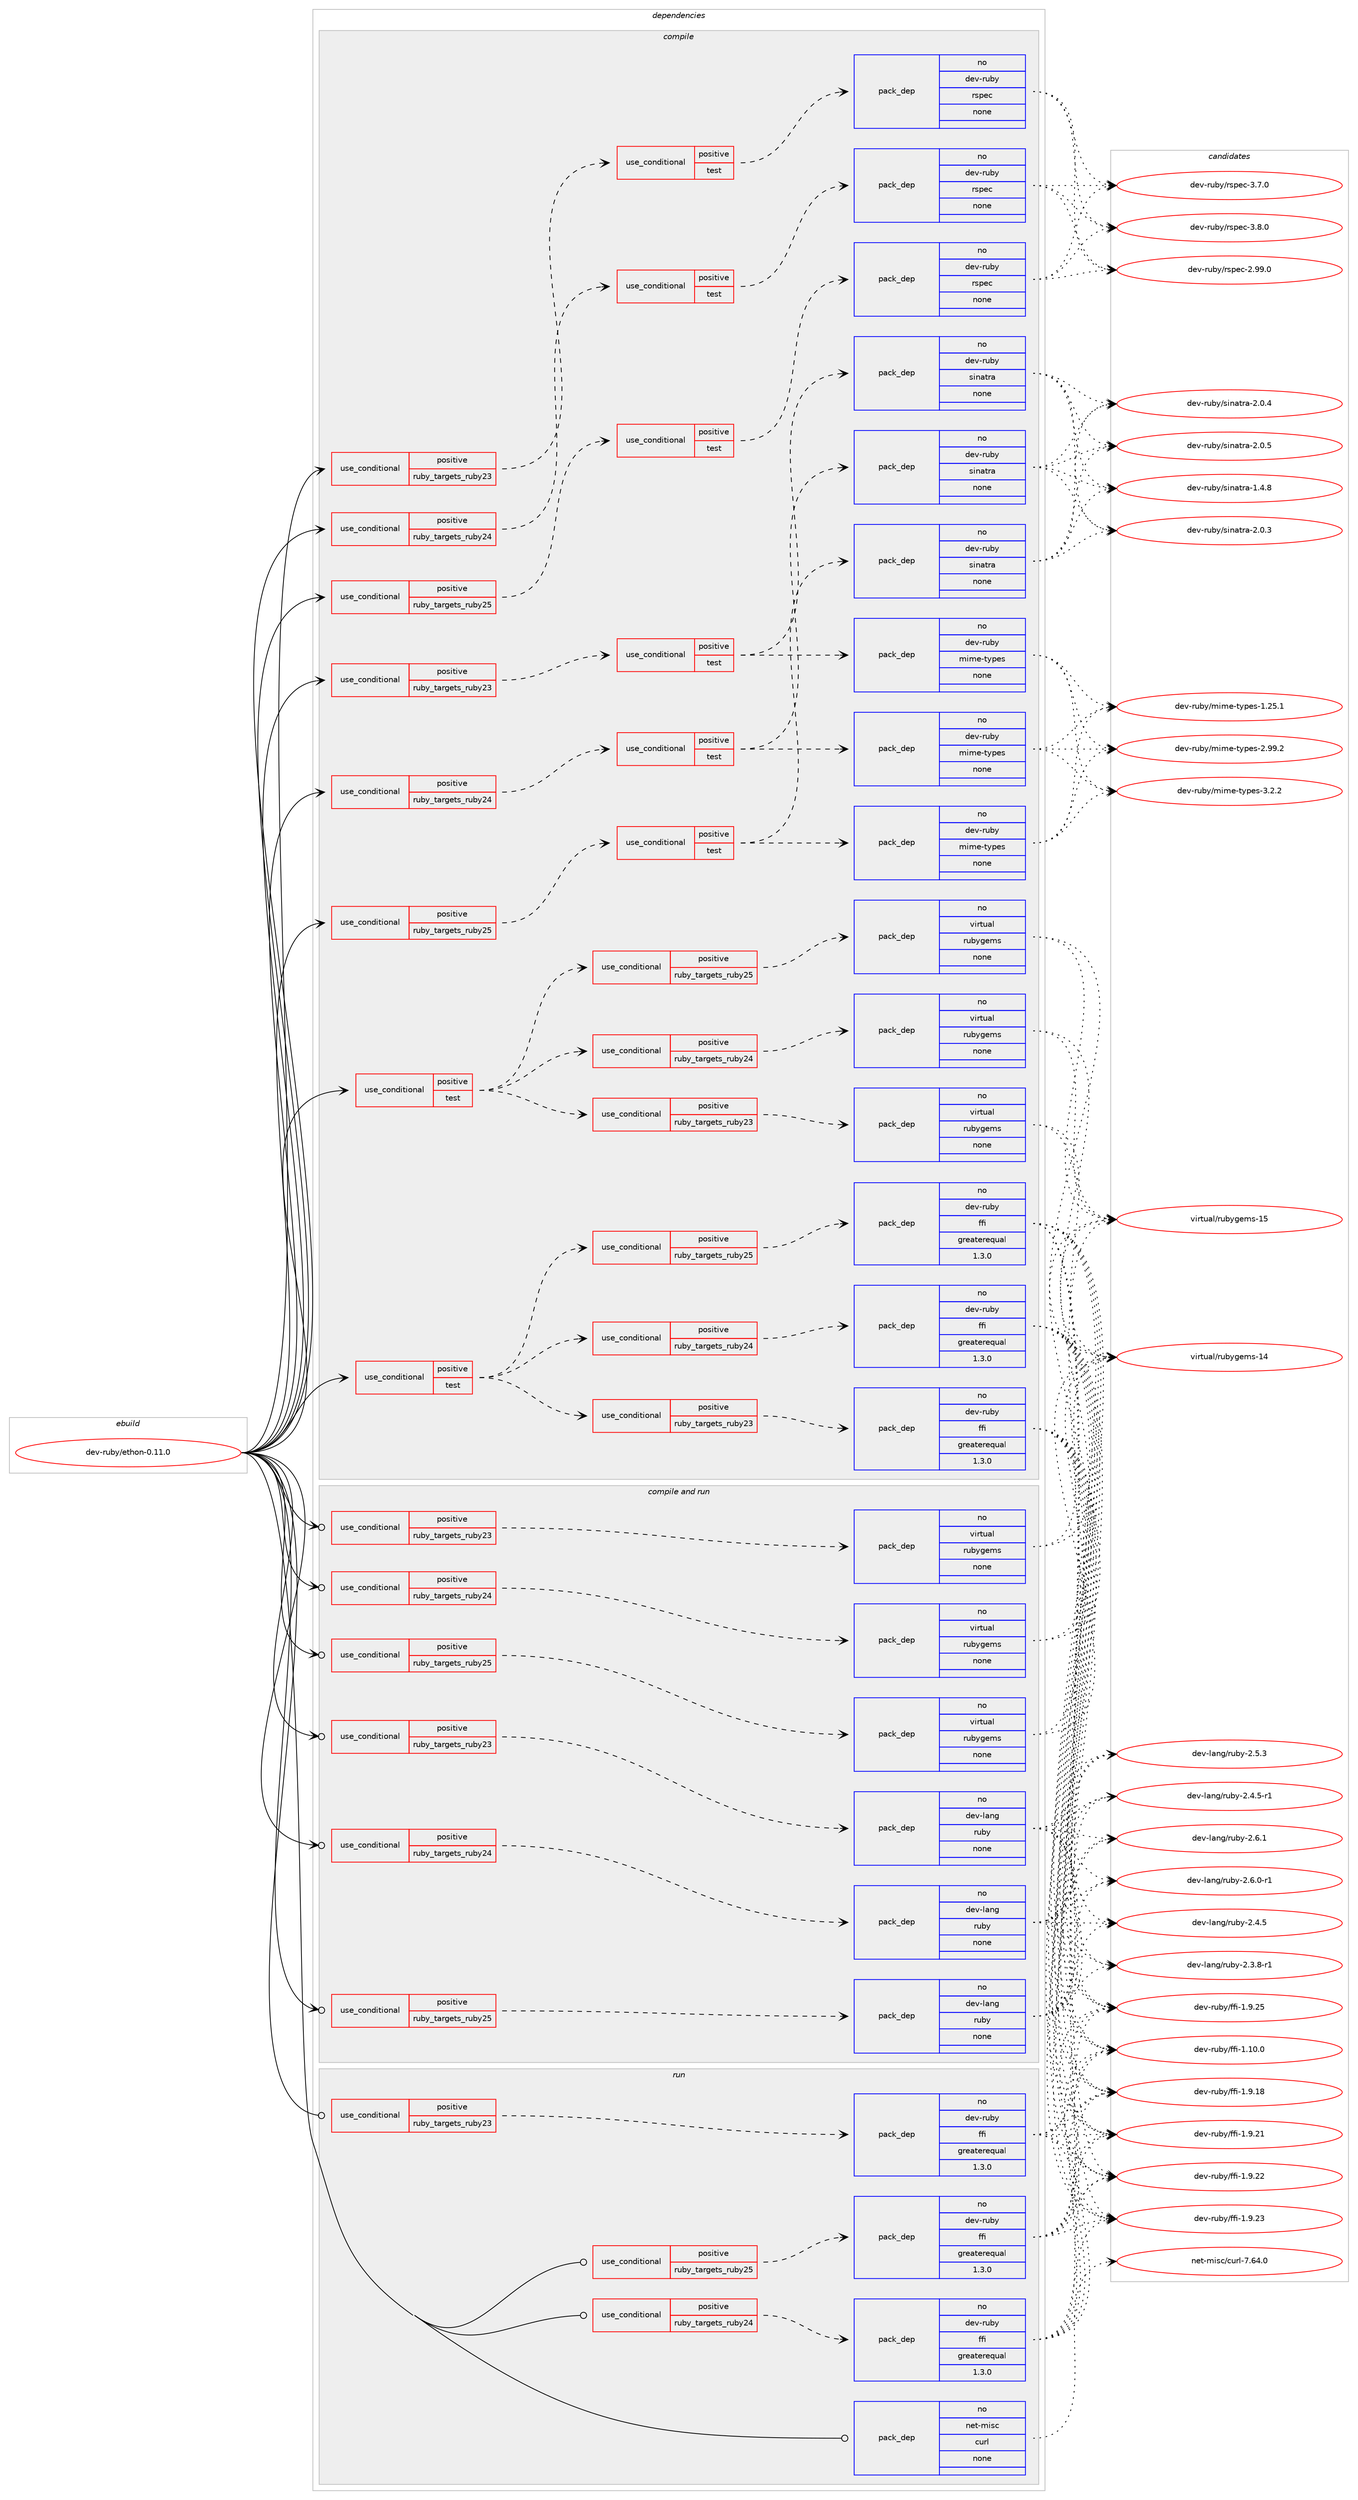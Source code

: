 digraph prolog {

# *************
# Graph options
# *************

newrank=true;
concentrate=true;
compound=true;
graph [rankdir=LR,fontname=Helvetica,fontsize=10,ranksep=1.5];#, ranksep=2.5, nodesep=0.2];
edge  [arrowhead=vee];
node  [fontname=Helvetica,fontsize=10];

# **********
# The ebuild
# **********

subgraph cluster_leftcol {
color=gray;
rank=same;
label=<<i>ebuild</i>>;
id [label="dev-ruby/ethon-0.11.0", color=red, width=4, href="../dev-ruby/ethon-0.11.0.svg"];
}

# ****************
# The dependencies
# ****************

subgraph cluster_midcol {
color=gray;
label=<<i>dependencies</i>>;
subgraph cluster_compile {
fillcolor="#eeeeee";
style=filled;
label=<<i>compile</i>>;
subgraph cond399188 {
dependency1492132 [label=<<TABLE BORDER="0" CELLBORDER="1" CELLSPACING="0" CELLPADDING="4"><TR><TD ROWSPAN="3" CELLPADDING="10">use_conditional</TD></TR><TR><TD>positive</TD></TR><TR><TD>ruby_targets_ruby23</TD></TR></TABLE>>, shape=none, color=red];
subgraph cond399189 {
dependency1492133 [label=<<TABLE BORDER="0" CELLBORDER="1" CELLSPACING="0" CELLPADDING="4"><TR><TD ROWSPAN="3" CELLPADDING="10">use_conditional</TD></TR><TR><TD>positive</TD></TR><TR><TD>test</TD></TR></TABLE>>, shape=none, color=red];
subgraph pack1069500 {
dependency1492134 [label=<<TABLE BORDER="0" CELLBORDER="1" CELLSPACING="0" CELLPADDING="4" WIDTH="220"><TR><TD ROWSPAN="6" CELLPADDING="30">pack_dep</TD></TR><TR><TD WIDTH="110">no</TD></TR><TR><TD>dev-ruby</TD></TR><TR><TD>rspec</TD></TR><TR><TD>none</TD></TR><TR><TD></TD></TR></TABLE>>, shape=none, color=blue];
}
dependency1492133:e -> dependency1492134:w [weight=20,style="dashed",arrowhead="vee"];
}
dependency1492132:e -> dependency1492133:w [weight=20,style="dashed",arrowhead="vee"];
}
id:e -> dependency1492132:w [weight=20,style="solid",arrowhead="vee"];
subgraph cond399190 {
dependency1492135 [label=<<TABLE BORDER="0" CELLBORDER="1" CELLSPACING="0" CELLPADDING="4"><TR><TD ROWSPAN="3" CELLPADDING="10">use_conditional</TD></TR><TR><TD>positive</TD></TR><TR><TD>ruby_targets_ruby23</TD></TR></TABLE>>, shape=none, color=red];
subgraph cond399191 {
dependency1492136 [label=<<TABLE BORDER="0" CELLBORDER="1" CELLSPACING="0" CELLPADDING="4"><TR><TD ROWSPAN="3" CELLPADDING="10">use_conditional</TD></TR><TR><TD>positive</TD></TR><TR><TD>test</TD></TR></TABLE>>, shape=none, color=red];
subgraph pack1069501 {
dependency1492137 [label=<<TABLE BORDER="0" CELLBORDER="1" CELLSPACING="0" CELLPADDING="4" WIDTH="220"><TR><TD ROWSPAN="6" CELLPADDING="30">pack_dep</TD></TR><TR><TD WIDTH="110">no</TD></TR><TR><TD>dev-ruby</TD></TR><TR><TD>sinatra</TD></TR><TR><TD>none</TD></TR><TR><TD></TD></TR></TABLE>>, shape=none, color=blue];
}
dependency1492136:e -> dependency1492137:w [weight=20,style="dashed",arrowhead="vee"];
subgraph pack1069502 {
dependency1492138 [label=<<TABLE BORDER="0" CELLBORDER="1" CELLSPACING="0" CELLPADDING="4" WIDTH="220"><TR><TD ROWSPAN="6" CELLPADDING="30">pack_dep</TD></TR><TR><TD WIDTH="110">no</TD></TR><TR><TD>dev-ruby</TD></TR><TR><TD>mime-types</TD></TR><TR><TD>none</TD></TR><TR><TD></TD></TR></TABLE>>, shape=none, color=blue];
}
dependency1492136:e -> dependency1492138:w [weight=20,style="dashed",arrowhead="vee"];
}
dependency1492135:e -> dependency1492136:w [weight=20,style="dashed",arrowhead="vee"];
}
id:e -> dependency1492135:w [weight=20,style="solid",arrowhead="vee"];
subgraph cond399192 {
dependency1492139 [label=<<TABLE BORDER="0" CELLBORDER="1" CELLSPACING="0" CELLPADDING="4"><TR><TD ROWSPAN="3" CELLPADDING="10">use_conditional</TD></TR><TR><TD>positive</TD></TR><TR><TD>ruby_targets_ruby24</TD></TR></TABLE>>, shape=none, color=red];
subgraph cond399193 {
dependency1492140 [label=<<TABLE BORDER="0" CELLBORDER="1" CELLSPACING="0" CELLPADDING="4"><TR><TD ROWSPAN="3" CELLPADDING="10">use_conditional</TD></TR><TR><TD>positive</TD></TR><TR><TD>test</TD></TR></TABLE>>, shape=none, color=red];
subgraph pack1069503 {
dependency1492141 [label=<<TABLE BORDER="0" CELLBORDER="1" CELLSPACING="0" CELLPADDING="4" WIDTH="220"><TR><TD ROWSPAN="6" CELLPADDING="30">pack_dep</TD></TR><TR><TD WIDTH="110">no</TD></TR><TR><TD>dev-ruby</TD></TR><TR><TD>rspec</TD></TR><TR><TD>none</TD></TR><TR><TD></TD></TR></TABLE>>, shape=none, color=blue];
}
dependency1492140:e -> dependency1492141:w [weight=20,style="dashed",arrowhead="vee"];
}
dependency1492139:e -> dependency1492140:w [weight=20,style="dashed",arrowhead="vee"];
}
id:e -> dependency1492139:w [weight=20,style="solid",arrowhead="vee"];
subgraph cond399194 {
dependency1492142 [label=<<TABLE BORDER="0" CELLBORDER="1" CELLSPACING="0" CELLPADDING="4"><TR><TD ROWSPAN="3" CELLPADDING="10">use_conditional</TD></TR><TR><TD>positive</TD></TR><TR><TD>ruby_targets_ruby24</TD></TR></TABLE>>, shape=none, color=red];
subgraph cond399195 {
dependency1492143 [label=<<TABLE BORDER="0" CELLBORDER="1" CELLSPACING="0" CELLPADDING="4"><TR><TD ROWSPAN="3" CELLPADDING="10">use_conditional</TD></TR><TR><TD>positive</TD></TR><TR><TD>test</TD></TR></TABLE>>, shape=none, color=red];
subgraph pack1069504 {
dependency1492144 [label=<<TABLE BORDER="0" CELLBORDER="1" CELLSPACING="0" CELLPADDING="4" WIDTH="220"><TR><TD ROWSPAN="6" CELLPADDING="30">pack_dep</TD></TR><TR><TD WIDTH="110">no</TD></TR><TR><TD>dev-ruby</TD></TR><TR><TD>sinatra</TD></TR><TR><TD>none</TD></TR><TR><TD></TD></TR></TABLE>>, shape=none, color=blue];
}
dependency1492143:e -> dependency1492144:w [weight=20,style="dashed",arrowhead="vee"];
subgraph pack1069505 {
dependency1492145 [label=<<TABLE BORDER="0" CELLBORDER="1" CELLSPACING="0" CELLPADDING="4" WIDTH="220"><TR><TD ROWSPAN="6" CELLPADDING="30">pack_dep</TD></TR><TR><TD WIDTH="110">no</TD></TR><TR><TD>dev-ruby</TD></TR><TR><TD>mime-types</TD></TR><TR><TD>none</TD></TR><TR><TD></TD></TR></TABLE>>, shape=none, color=blue];
}
dependency1492143:e -> dependency1492145:w [weight=20,style="dashed",arrowhead="vee"];
}
dependency1492142:e -> dependency1492143:w [weight=20,style="dashed",arrowhead="vee"];
}
id:e -> dependency1492142:w [weight=20,style="solid",arrowhead="vee"];
subgraph cond399196 {
dependency1492146 [label=<<TABLE BORDER="0" CELLBORDER="1" CELLSPACING="0" CELLPADDING="4"><TR><TD ROWSPAN="3" CELLPADDING="10">use_conditional</TD></TR><TR><TD>positive</TD></TR><TR><TD>ruby_targets_ruby25</TD></TR></TABLE>>, shape=none, color=red];
subgraph cond399197 {
dependency1492147 [label=<<TABLE BORDER="0" CELLBORDER="1" CELLSPACING="0" CELLPADDING="4"><TR><TD ROWSPAN="3" CELLPADDING="10">use_conditional</TD></TR><TR><TD>positive</TD></TR><TR><TD>test</TD></TR></TABLE>>, shape=none, color=red];
subgraph pack1069506 {
dependency1492148 [label=<<TABLE BORDER="0" CELLBORDER="1" CELLSPACING="0" CELLPADDING="4" WIDTH="220"><TR><TD ROWSPAN="6" CELLPADDING="30">pack_dep</TD></TR><TR><TD WIDTH="110">no</TD></TR><TR><TD>dev-ruby</TD></TR><TR><TD>rspec</TD></TR><TR><TD>none</TD></TR><TR><TD></TD></TR></TABLE>>, shape=none, color=blue];
}
dependency1492147:e -> dependency1492148:w [weight=20,style="dashed",arrowhead="vee"];
}
dependency1492146:e -> dependency1492147:w [weight=20,style="dashed",arrowhead="vee"];
}
id:e -> dependency1492146:w [weight=20,style="solid",arrowhead="vee"];
subgraph cond399198 {
dependency1492149 [label=<<TABLE BORDER="0" CELLBORDER="1" CELLSPACING="0" CELLPADDING="4"><TR><TD ROWSPAN="3" CELLPADDING="10">use_conditional</TD></TR><TR><TD>positive</TD></TR><TR><TD>ruby_targets_ruby25</TD></TR></TABLE>>, shape=none, color=red];
subgraph cond399199 {
dependency1492150 [label=<<TABLE BORDER="0" CELLBORDER="1" CELLSPACING="0" CELLPADDING="4"><TR><TD ROWSPAN="3" CELLPADDING="10">use_conditional</TD></TR><TR><TD>positive</TD></TR><TR><TD>test</TD></TR></TABLE>>, shape=none, color=red];
subgraph pack1069507 {
dependency1492151 [label=<<TABLE BORDER="0" CELLBORDER="1" CELLSPACING="0" CELLPADDING="4" WIDTH="220"><TR><TD ROWSPAN="6" CELLPADDING="30">pack_dep</TD></TR><TR><TD WIDTH="110">no</TD></TR><TR><TD>dev-ruby</TD></TR><TR><TD>sinatra</TD></TR><TR><TD>none</TD></TR><TR><TD></TD></TR></TABLE>>, shape=none, color=blue];
}
dependency1492150:e -> dependency1492151:w [weight=20,style="dashed",arrowhead="vee"];
subgraph pack1069508 {
dependency1492152 [label=<<TABLE BORDER="0" CELLBORDER="1" CELLSPACING="0" CELLPADDING="4" WIDTH="220"><TR><TD ROWSPAN="6" CELLPADDING="30">pack_dep</TD></TR><TR><TD WIDTH="110">no</TD></TR><TR><TD>dev-ruby</TD></TR><TR><TD>mime-types</TD></TR><TR><TD>none</TD></TR><TR><TD></TD></TR></TABLE>>, shape=none, color=blue];
}
dependency1492150:e -> dependency1492152:w [weight=20,style="dashed",arrowhead="vee"];
}
dependency1492149:e -> dependency1492150:w [weight=20,style="dashed",arrowhead="vee"];
}
id:e -> dependency1492149:w [weight=20,style="solid",arrowhead="vee"];
subgraph cond399200 {
dependency1492153 [label=<<TABLE BORDER="0" CELLBORDER="1" CELLSPACING="0" CELLPADDING="4"><TR><TD ROWSPAN="3" CELLPADDING="10">use_conditional</TD></TR><TR><TD>positive</TD></TR><TR><TD>test</TD></TR></TABLE>>, shape=none, color=red];
subgraph cond399201 {
dependency1492154 [label=<<TABLE BORDER="0" CELLBORDER="1" CELLSPACING="0" CELLPADDING="4"><TR><TD ROWSPAN="3" CELLPADDING="10">use_conditional</TD></TR><TR><TD>positive</TD></TR><TR><TD>ruby_targets_ruby23</TD></TR></TABLE>>, shape=none, color=red];
subgraph pack1069509 {
dependency1492155 [label=<<TABLE BORDER="0" CELLBORDER="1" CELLSPACING="0" CELLPADDING="4" WIDTH="220"><TR><TD ROWSPAN="6" CELLPADDING="30">pack_dep</TD></TR><TR><TD WIDTH="110">no</TD></TR><TR><TD>dev-ruby</TD></TR><TR><TD>ffi</TD></TR><TR><TD>greaterequal</TD></TR><TR><TD>1.3.0</TD></TR></TABLE>>, shape=none, color=blue];
}
dependency1492154:e -> dependency1492155:w [weight=20,style="dashed",arrowhead="vee"];
}
dependency1492153:e -> dependency1492154:w [weight=20,style="dashed",arrowhead="vee"];
subgraph cond399202 {
dependency1492156 [label=<<TABLE BORDER="0" CELLBORDER="1" CELLSPACING="0" CELLPADDING="4"><TR><TD ROWSPAN="3" CELLPADDING="10">use_conditional</TD></TR><TR><TD>positive</TD></TR><TR><TD>ruby_targets_ruby24</TD></TR></TABLE>>, shape=none, color=red];
subgraph pack1069510 {
dependency1492157 [label=<<TABLE BORDER="0" CELLBORDER="1" CELLSPACING="0" CELLPADDING="4" WIDTH="220"><TR><TD ROWSPAN="6" CELLPADDING="30">pack_dep</TD></TR><TR><TD WIDTH="110">no</TD></TR><TR><TD>dev-ruby</TD></TR><TR><TD>ffi</TD></TR><TR><TD>greaterequal</TD></TR><TR><TD>1.3.0</TD></TR></TABLE>>, shape=none, color=blue];
}
dependency1492156:e -> dependency1492157:w [weight=20,style="dashed",arrowhead="vee"];
}
dependency1492153:e -> dependency1492156:w [weight=20,style="dashed",arrowhead="vee"];
subgraph cond399203 {
dependency1492158 [label=<<TABLE BORDER="0" CELLBORDER="1" CELLSPACING="0" CELLPADDING="4"><TR><TD ROWSPAN="3" CELLPADDING="10">use_conditional</TD></TR><TR><TD>positive</TD></TR><TR><TD>ruby_targets_ruby25</TD></TR></TABLE>>, shape=none, color=red];
subgraph pack1069511 {
dependency1492159 [label=<<TABLE BORDER="0" CELLBORDER="1" CELLSPACING="0" CELLPADDING="4" WIDTH="220"><TR><TD ROWSPAN="6" CELLPADDING="30">pack_dep</TD></TR><TR><TD WIDTH="110">no</TD></TR><TR><TD>dev-ruby</TD></TR><TR><TD>ffi</TD></TR><TR><TD>greaterequal</TD></TR><TR><TD>1.3.0</TD></TR></TABLE>>, shape=none, color=blue];
}
dependency1492158:e -> dependency1492159:w [weight=20,style="dashed",arrowhead="vee"];
}
dependency1492153:e -> dependency1492158:w [weight=20,style="dashed",arrowhead="vee"];
}
id:e -> dependency1492153:w [weight=20,style="solid",arrowhead="vee"];
subgraph cond399204 {
dependency1492160 [label=<<TABLE BORDER="0" CELLBORDER="1" CELLSPACING="0" CELLPADDING="4"><TR><TD ROWSPAN="3" CELLPADDING="10">use_conditional</TD></TR><TR><TD>positive</TD></TR><TR><TD>test</TD></TR></TABLE>>, shape=none, color=red];
subgraph cond399205 {
dependency1492161 [label=<<TABLE BORDER="0" CELLBORDER="1" CELLSPACING="0" CELLPADDING="4"><TR><TD ROWSPAN="3" CELLPADDING="10">use_conditional</TD></TR><TR><TD>positive</TD></TR><TR><TD>ruby_targets_ruby23</TD></TR></TABLE>>, shape=none, color=red];
subgraph pack1069512 {
dependency1492162 [label=<<TABLE BORDER="0" CELLBORDER="1" CELLSPACING="0" CELLPADDING="4" WIDTH="220"><TR><TD ROWSPAN="6" CELLPADDING="30">pack_dep</TD></TR><TR><TD WIDTH="110">no</TD></TR><TR><TD>virtual</TD></TR><TR><TD>rubygems</TD></TR><TR><TD>none</TD></TR><TR><TD></TD></TR></TABLE>>, shape=none, color=blue];
}
dependency1492161:e -> dependency1492162:w [weight=20,style="dashed",arrowhead="vee"];
}
dependency1492160:e -> dependency1492161:w [weight=20,style="dashed",arrowhead="vee"];
subgraph cond399206 {
dependency1492163 [label=<<TABLE BORDER="0" CELLBORDER="1" CELLSPACING="0" CELLPADDING="4"><TR><TD ROWSPAN="3" CELLPADDING="10">use_conditional</TD></TR><TR><TD>positive</TD></TR><TR><TD>ruby_targets_ruby24</TD></TR></TABLE>>, shape=none, color=red];
subgraph pack1069513 {
dependency1492164 [label=<<TABLE BORDER="0" CELLBORDER="1" CELLSPACING="0" CELLPADDING="4" WIDTH="220"><TR><TD ROWSPAN="6" CELLPADDING="30">pack_dep</TD></TR><TR><TD WIDTH="110">no</TD></TR><TR><TD>virtual</TD></TR><TR><TD>rubygems</TD></TR><TR><TD>none</TD></TR><TR><TD></TD></TR></TABLE>>, shape=none, color=blue];
}
dependency1492163:e -> dependency1492164:w [weight=20,style="dashed",arrowhead="vee"];
}
dependency1492160:e -> dependency1492163:w [weight=20,style="dashed",arrowhead="vee"];
subgraph cond399207 {
dependency1492165 [label=<<TABLE BORDER="0" CELLBORDER="1" CELLSPACING="0" CELLPADDING="4"><TR><TD ROWSPAN="3" CELLPADDING="10">use_conditional</TD></TR><TR><TD>positive</TD></TR><TR><TD>ruby_targets_ruby25</TD></TR></TABLE>>, shape=none, color=red];
subgraph pack1069514 {
dependency1492166 [label=<<TABLE BORDER="0" CELLBORDER="1" CELLSPACING="0" CELLPADDING="4" WIDTH="220"><TR><TD ROWSPAN="6" CELLPADDING="30">pack_dep</TD></TR><TR><TD WIDTH="110">no</TD></TR><TR><TD>virtual</TD></TR><TR><TD>rubygems</TD></TR><TR><TD>none</TD></TR><TR><TD></TD></TR></TABLE>>, shape=none, color=blue];
}
dependency1492165:e -> dependency1492166:w [weight=20,style="dashed",arrowhead="vee"];
}
dependency1492160:e -> dependency1492165:w [weight=20,style="dashed",arrowhead="vee"];
}
id:e -> dependency1492160:w [weight=20,style="solid",arrowhead="vee"];
}
subgraph cluster_compileandrun {
fillcolor="#eeeeee";
style=filled;
label=<<i>compile and run</i>>;
subgraph cond399208 {
dependency1492167 [label=<<TABLE BORDER="0" CELLBORDER="1" CELLSPACING="0" CELLPADDING="4"><TR><TD ROWSPAN="3" CELLPADDING="10">use_conditional</TD></TR><TR><TD>positive</TD></TR><TR><TD>ruby_targets_ruby23</TD></TR></TABLE>>, shape=none, color=red];
subgraph pack1069515 {
dependency1492168 [label=<<TABLE BORDER="0" CELLBORDER="1" CELLSPACING="0" CELLPADDING="4" WIDTH="220"><TR><TD ROWSPAN="6" CELLPADDING="30">pack_dep</TD></TR><TR><TD WIDTH="110">no</TD></TR><TR><TD>dev-lang</TD></TR><TR><TD>ruby</TD></TR><TR><TD>none</TD></TR><TR><TD></TD></TR></TABLE>>, shape=none, color=blue];
}
dependency1492167:e -> dependency1492168:w [weight=20,style="dashed",arrowhead="vee"];
}
id:e -> dependency1492167:w [weight=20,style="solid",arrowhead="odotvee"];
subgraph cond399209 {
dependency1492169 [label=<<TABLE BORDER="0" CELLBORDER="1" CELLSPACING="0" CELLPADDING="4"><TR><TD ROWSPAN="3" CELLPADDING="10">use_conditional</TD></TR><TR><TD>positive</TD></TR><TR><TD>ruby_targets_ruby23</TD></TR></TABLE>>, shape=none, color=red];
subgraph pack1069516 {
dependency1492170 [label=<<TABLE BORDER="0" CELLBORDER="1" CELLSPACING="0" CELLPADDING="4" WIDTH="220"><TR><TD ROWSPAN="6" CELLPADDING="30">pack_dep</TD></TR><TR><TD WIDTH="110">no</TD></TR><TR><TD>virtual</TD></TR><TR><TD>rubygems</TD></TR><TR><TD>none</TD></TR><TR><TD></TD></TR></TABLE>>, shape=none, color=blue];
}
dependency1492169:e -> dependency1492170:w [weight=20,style="dashed",arrowhead="vee"];
}
id:e -> dependency1492169:w [weight=20,style="solid",arrowhead="odotvee"];
subgraph cond399210 {
dependency1492171 [label=<<TABLE BORDER="0" CELLBORDER="1" CELLSPACING="0" CELLPADDING="4"><TR><TD ROWSPAN="3" CELLPADDING="10">use_conditional</TD></TR><TR><TD>positive</TD></TR><TR><TD>ruby_targets_ruby24</TD></TR></TABLE>>, shape=none, color=red];
subgraph pack1069517 {
dependency1492172 [label=<<TABLE BORDER="0" CELLBORDER="1" CELLSPACING="0" CELLPADDING="4" WIDTH="220"><TR><TD ROWSPAN="6" CELLPADDING="30">pack_dep</TD></TR><TR><TD WIDTH="110">no</TD></TR><TR><TD>dev-lang</TD></TR><TR><TD>ruby</TD></TR><TR><TD>none</TD></TR><TR><TD></TD></TR></TABLE>>, shape=none, color=blue];
}
dependency1492171:e -> dependency1492172:w [weight=20,style="dashed",arrowhead="vee"];
}
id:e -> dependency1492171:w [weight=20,style="solid",arrowhead="odotvee"];
subgraph cond399211 {
dependency1492173 [label=<<TABLE BORDER="0" CELLBORDER="1" CELLSPACING="0" CELLPADDING="4"><TR><TD ROWSPAN="3" CELLPADDING="10">use_conditional</TD></TR><TR><TD>positive</TD></TR><TR><TD>ruby_targets_ruby24</TD></TR></TABLE>>, shape=none, color=red];
subgraph pack1069518 {
dependency1492174 [label=<<TABLE BORDER="0" CELLBORDER="1" CELLSPACING="0" CELLPADDING="4" WIDTH="220"><TR><TD ROWSPAN="6" CELLPADDING="30">pack_dep</TD></TR><TR><TD WIDTH="110">no</TD></TR><TR><TD>virtual</TD></TR><TR><TD>rubygems</TD></TR><TR><TD>none</TD></TR><TR><TD></TD></TR></TABLE>>, shape=none, color=blue];
}
dependency1492173:e -> dependency1492174:w [weight=20,style="dashed",arrowhead="vee"];
}
id:e -> dependency1492173:w [weight=20,style="solid",arrowhead="odotvee"];
subgraph cond399212 {
dependency1492175 [label=<<TABLE BORDER="0" CELLBORDER="1" CELLSPACING="0" CELLPADDING="4"><TR><TD ROWSPAN="3" CELLPADDING="10">use_conditional</TD></TR><TR><TD>positive</TD></TR><TR><TD>ruby_targets_ruby25</TD></TR></TABLE>>, shape=none, color=red];
subgraph pack1069519 {
dependency1492176 [label=<<TABLE BORDER="0" CELLBORDER="1" CELLSPACING="0" CELLPADDING="4" WIDTH="220"><TR><TD ROWSPAN="6" CELLPADDING="30">pack_dep</TD></TR><TR><TD WIDTH="110">no</TD></TR><TR><TD>dev-lang</TD></TR><TR><TD>ruby</TD></TR><TR><TD>none</TD></TR><TR><TD></TD></TR></TABLE>>, shape=none, color=blue];
}
dependency1492175:e -> dependency1492176:w [weight=20,style="dashed",arrowhead="vee"];
}
id:e -> dependency1492175:w [weight=20,style="solid",arrowhead="odotvee"];
subgraph cond399213 {
dependency1492177 [label=<<TABLE BORDER="0" CELLBORDER="1" CELLSPACING="0" CELLPADDING="4"><TR><TD ROWSPAN="3" CELLPADDING="10">use_conditional</TD></TR><TR><TD>positive</TD></TR><TR><TD>ruby_targets_ruby25</TD></TR></TABLE>>, shape=none, color=red];
subgraph pack1069520 {
dependency1492178 [label=<<TABLE BORDER="0" CELLBORDER="1" CELLSPACING="0" CELLPADDING="4" WIDTH="220"><TR><TD ROWSPAN="6" CELLPADDING="30">pack_dep</TD></TR><TR><TD WIDTH="110">no</TD></TR><TR><TD>virtual</TD></TR><TR><TD>rubygems</TD></TR><TR><TD>none</TD></TR><TR><TD></TD></TR></TABLE>>, shape=none, color=blue];
}
dependency1492177:e -> dependency1492178:w [weight=20,style="dashed",arrowhead="vee"];
}
id:e -> dependency1492177:w [weight=20,style="solid",arrowhead="odotvee"];
}
subgraph cluster_run {
fillcolor="#eeeeee";
style=filled;
label=<<i>run</i>>;
subgraph cond399214 {
dependency1492179 [label=<<TABLE BORDER="0" CELLBORDER="1" CELLSPACING="0" CELLPADDING="4"><TR><TD ROWSPAN="3" CELLPADDING="10">use_conditional</TD></TR><TR><TD>positive</TD></TR><TR><TD>ruby_targets_ruby23</TD></TR></TABLE>>, shape=none, color=red];
subgraph pack1069521 {
dependency1492180 [label=<<TABLE BORDER="0" CELLBORDER="1" CELLSPACING="0" CELLPADDING="4" WIDTH="220"><TR><TD ROWSPAN="6" CELLPADDING="30">pack_dep</TD></TR><TR><TD WIDTH="110">no</TD></TR><TR><TD>dev-ruby</TD></TR><TR><TD>ffi</TD></TR><TR><TD>greaterequal</TD></TR><TR><TD>1.3.0</TD></TR></TABLE>>, shape=none, color=blue];
}
dependency1492179:e -> dependency1492180:w [weight=20,style="dashed",arrowhead="vee"];
}
id:e -> dependency1492179:w [weight=20,style="solid",arrowhead="odot"];
subgraph cond399215 {
dependency1492181 [label=<<TABLE BORDER="0" CELLBORDER="1" CELLSPACING="0" CELLPADDING="4"><TR><TD ROWSPAN="3" CELLPADDING="10">use_conditional</TD></TR><TR><TD>positive</TD></TR><TR><TD>ruby_targets_ruby24</TD></TR></TABLE>>, shape=none, color=red];
subgraph pack1069522 {
dependency1492182 [label=<<TABLE BORDER="0" CELLBORDER="1" CELLSPACING="0" CELLPADDING="4" WIDTH="220"><TR><TD ROWSPAN="6" CELLPADDING="30">pack_dep</TD></TR><TR><TD WIDTH="110">no</TD></TR><TR><TD>dev-ruby</TD></TR><TR><TD>ffi</TD></TR><TR><TD>greaterequal</TD></TR><TR><TD>1.3.0</TD></TR></TABLE>>, shape=none, color=blue];
}
dependency1492181:e -> dependency1492182:w [weight=20,style="dashed",arrowhead="vee"];
}
id:e -> dependency1492181:w [weight=20,style="solid",arrowhead="odot"];
subgraph cond399216 {
dependency1492183 [label=<<TABLE BORDER="0" CELLBORDER="1" CELLSPACING="0" CELLPADDING="4"><TR><TD ROWSPAN="3" CELLPADDING="10">use_conditional</TD></TR><TR><TD>positive</TD></TR><TR><TD>ruby_targets_ruby25</TD></TR></TABLE>>, shape=none, color=red];
subgraph pack1069523 {
dependency1492184 [label=<<TABLE BORDER="0" CELLBORDER="1" CELLSPACING="0" CELLPADDING="4" WIDTH="220"><TR><TD ROWSPAN="6" CELLPADDING="30">pack_dep</TD></TR><TR><TD WIDTH="110">no</TD></TR><TR><TD>dev-ruby</TD></TR><TR><TD>ffi</TD></TR><TR><TD>greaterequal</TD></TR><TR><TD>1.3.0</TD></TR></TABLE>>, shape=none, color=blue];
}
dependency1492183:e -> dependency1492184:w [weight=20,style="dashed",arrowhead="vee"];
}
id:e -> dependency1492183:w [weight=20,style="solid",arrowhead="odot"];
subgraph pack1069524 {
dependency1492185 [label=<<TABLE BORDER="0" CELLBORDER="1" CELLSPACING="0" CELLPADDING="4" WIDTH="220"><TR><TD ROWSPAN="6" CELLPADDING="30">pack_dep</TD></TR><TR><TD WIDTH="110">no</TD></TR><TR><TD>net-misc</TD></TR><TR><TD>curl</TD></TR><TR><TD>none</TD></TR><TR><TD></TD></TR></TABLE>>, shape=none, color=blue];
}
id:e -> dependency1492185:w [weight=20,style="solid",arrowhead="odot"];
}
}

# **************
# The candidates
# **************

subgraph cluster_choices {
rank=same;
color=gray;
label=<<i>candidates</i>>;

subgraph choice1069500 {
color=black;
nodesep=1;
choice1001011184511411798121471141151121019945504657574648 [label="dev-ruby/rspec-2.99.0", color=red, width=4,href="../dev-ruby/rspec-2.99.0.svg"];
choice10010111845114117981214711411511210199455146554648 [label="dev-ruby/rspec-3.7.0", color=red, width=4,href="../dev-ruby/rspec-3.7.0.svg"];
choice10010111845114117981214711411511210199455146564648 [label="dev-ruby/rspec-3.8.0", color=red, width=4,href="../dev-ruby/rspec-3.8.0.svg"];
dependency1492134:e -> choice1001011184511411798121471141151121019945504657574648:w [style=dotted,weight="100"];
dependency1492134:e -> choice10010111845114117981214711411511210199455146554648:w [style=dotted,weight="100"];
dependency1492134:e -> choice10010111845114117981214711411511210199455146564648:w [style=dotted,weight="100"];
}
subgraph choice1069501 {
color=black;
nodesep=1;
choice1001011184511411798121471151051109711611497454946524656 [label="dev-ruby/sinatra-1.4.8", color=red, width=4,href="../dev-ruby/sinatra-1.4.8.svg"];
choice1001011184511411798121471151051109711611497455046484651 [label="dev-ruby/sinatra-2.0.3", color=red, width=4,href="../dev-ruby/sinatra-2.0.3.svg"];
choice1001011184511411798121471151051109711611497455046484652 [label="dev-ruby/sinatra-2.0.4", color=red, width=4,href="../dev-ruby/sinatra-2.0.4.svg"];
choice1001011184511411798121471151051109711611497455046484653 [label="dev-ruby/sinatra-2.0.5", color=red, width=4,href="../dev-ruby/sinatra-2.0.5.svg"];
dependency1492137:e -> choice1001011184511411798121471151051109711611497454946524656:w [style=dotted,weight="100"];
dependency1492137:e -> choice1001011184511411798121471151051109711611497455046484651:w [style=dotted,weight="100"];
dependency1492137:e -> choice1001011184511411798121471151051109711611497455046484652:w [style=dotted,weight="100"];
dependency1492137:e -> choice1001011184511411798121471151051109711611497455046484653:w [style=dotted,weight="100"];
}
subgraph choice1069502 {
color=black;
nodesep=1;
choice1001011184511411798121471091051091014511612111210111545494650534649 [label="dev-ruby/mime-types-1.25.1", color=red, width=4,href="../dev-ruby/mime-types-1.25.1.svg"];
choice1001011184511411798121471091051091014511612111210111545504657574650 [label="dev-ruby/mime-types-2.99.2", color=red, width=4,href="../dev-ruby/mime-types-2.99.2.svg"];
choice10010111845114117981214710910510910145116121112101115455146504650 [label="dev-ruby/mime-types-3.2.2", color=red, width=4,href="../dev-ruby/mime-types-3.2.2.svg"];
dependency1492138:e -> choice1001011184511411798121471091051091014511612111210111545494650534649:w [style=dotted,weight="100"];
dependency1492138:e -> choice1001011184511411798121471091051091014511612111210111545504657574650:w [style=dotted,weight="100"];
dependency1492138:e -> choice10010111845114117981214710910510910145116121112101115455146504650:w [style=dotted,weight="100"];
}
subgraph choice1069503 {
color=black;
nodesep=1;
choice1001011184511411798121471141151121019945504657574648 [label="dev-ruby/rspec-2.99.0", color=red, width=4,href="../dev-ruby/rspec-2.99.0.svg"];
choice10010111845114117981214711411511210199455146554648 [label="dev-ruby/rspec-3.7.0", color=red, width=4,href="../dev-ruby/rspec-3.7.0.svg"];
choice10010111845114117981214711411511210199455146564648 [label="dev-ruby/rspec-3.8.0", color=red, width=4,href="../dev-ruby/rspec-3.8.0.svg"];
dependency1492141:e -> choice1001011184511411798121471141151121019945504657574648:w [style=dotted,weight="100"];
dependency1492141:e -> choice10010111845114117981214711411511210199455146554648:w [style=dotted,weight="100"];
dependency1492141:e -> choice10010111845114117981214711411511210199455146564648:w [style=dotted,weight="100"];
}
subgraph choice1069504 {
color=black;
nodesep=1;
choice1001011184511411798121471151051109711611497454946524656 [label="dev-ruby/sinatra-1.4.8", color=red, width=4,href="../dev-ruby/sinatra-1.4.8.svg"];
choice1001011184511411798121471151051109711611497455046484651 [label="dev-ruby/sinatra-2.0.3", color=red, width=4,href="../dev-ruby/sinatra-2.0.3.svg"];
choice1001011184511411798121471151051109711611497455046484652 [label="dev-ruby/sinatra-2.0.4", color=red, width=4,href="../dev-ruby/sinatra-2.0.4.svg"];
choice1001011184511411798121471151051109711611497455046484653 [label="dev-ruby/sinatra-2.0.5", color=red, width=4,href="../dev-ruby/sinatra-2.0.5.svg"];
dependency1492144:e -> choice1001011184511411798121471151051109711611497454946524656:w [style=dotted,weight="100"];
dependency1492144:e -> choice1001011184511411798121471151051109711611497455046484651:w [style=dotted,weight="100"];
dependency1492144:e -> choice1001011184511411798121471151051109711611497455046484652:w [style=dotted,weight="100"];
dependency1492144:e -> choice1001011184511411798121471151051109711611497455046484653:w [style=dotted,weight="100"];
}
subgraph choice1069505 {
color=black;
nodesep=1;
choice1001011184511411798121471091051091014511612111210111545494650534649 [label="dev-ruby/mime-types-1.25.1", color=red, width=4,href="../dev-ruby/mime-types-1.25.1.svg"];
choice1001011184511411798121471091051091014511612111210111545504657574650 [label="dev-ruby/mime-types-2.99.2", color=red, width=4,href="../dev-ruby/mime-types-2.99.2.svg"];
choice10010111845114117981214710910510910145116121112101115455146504650 [label="dev-ruby/mime-types-3.2.2", color=red, width=4,href="../dev-ruby/mime-types-3.2.2.svg"];
dependency1492145:e -> choice1001011184511411798121471091051091014511612111210111545494650534649:w [style=dotted,weight="100"];
dependency1492145:e -> choice1001011184511411798121471091051091014511612111210111545504657574650:w [style=dotted,weight="100"];
dependency1492145:e -> choice10010111845114117981214710910510910145116121112101115455146504650:w [style=dotted,weight="100"];
}
subgraph choice1069506 {
color=black;
nodesep=1;
choice1001011184511411798121471141151121019945504657574648 [label="dev-ruby/rspec-2.99.0", color=red, width=4,href="../dev-ruby/rspec-2.99.0.svg"];
choice10010111845114117981214711411511210199455146554648 [label="dev-ruby/rspec-3.7.0", color=red, width=4,href="../dev-ruby/rspec-3.7.0.svg"];
choice10010111845114117981214711411511210199455146564648 [label="dev-ruby/rspec-3.8.0", color=red, width=4,href="../dev-ruby/rspec-3.8.0.svg"];
dependency1492148:e -> choice1001011184511411798121471141151121019945504657574648:w [style=dotted,weight="100"];
dependency1492148:e -> choice10010111845114117981214711411511210199455146554648:w [style=dotted,weight="100"];
dependency1492148:e -> choice10010111845114117981214711411511210199455146564648:w [style=dotted,weight="100"];
}
subgraph choice1069507 {
color=black;
nodesep=1;
choice1001011184511411798121471151051109711611497454946524656 [label="dev-ruby/sinatra-1.4.8", color=red, width=4,href="../dev-ruby/sinatra-1.4.8.svg"];
choice1001011184511411798121471151051109711611497455046484651 [label="dev-ruby/sinatra-2.0.3", color=red, width=4,href="../dev-ruby/sinatra-2.0.3.svg"];
choice1001011184511411798121471151051109711611497455046484652 [label="dev-ruby/sinatra-2.0.4", color=red, width=4,href="../dev-ruby/sinatra-2.0.4.svg"];
choice1001011184511411798121471151051109711611497455046484653 [label="dev-ruby/sinatra-2.0.5", color=red, width=4,href="../dev-ruby/sinatra-2.0.5.svg"];
dependency1492151:e -> choice1001011184511411798121471151051109711611497454946524656:w [style=dotted,weight="100"];
dependency1492151:e -> choice1001011184511411798121471151051109711611497455046484651:w [style=dotted,weight="100"];
dependency1492151:e -> choice1001011184511411798121471151051109711611497455046484652:w [style=dotted,weight="100"];
dependency1492151:e -> choice1001011184511411798121471151051109711611497455046484653:w [style=dotted,weight="100"];
}
subgraph choice1069508 {
color=black;
nodesep=1;
choice1001011184511411798121471091051091014511612111210111545494650534649 [label="dev-ruby/mime-types-1.25.1", color=red, width=4,href="../dev-ruby/mime-types-1.25.1.svg"];
choice1001011184511411798121471091051091014511612111210111545504657574650 [label="dev-ruby/mime-types-2.99.2", color=red, width=4,href="../dev-ruby/mime-types-2.99.2.svg"];
choice10010111845114117981214710910510910145116121112101115455146504650 [label="dev-ruby/mime-types-3.2.2", color=red, width=4,href="../dev-ruby/mime-types-3.2.2.svg"];
dependency1492152:e -> choice1001011184511411798121471091051091014511612111210111545494650534649:w [style=dotted,weight="100"];
dependency1492152:e -> choice1001011184511411798121471091051091014511612111210111545504657574650:w [style=dotted,weight="100"];
dependency1492152:e -> choice10010111845114117981214710910510910145116121112101115455146504650:w [style=dotted,weight="100"];
}
subgraph choice1069509 {
color=black;
nodesep=1;
choice10010111845114117981214710210210545494649484648 [label="dev-ruby/ffi-1.10.0", color=red, width=4,href="../dev-ruby/ffi-1.10.0.svg"];
choice10010111845114117981214710210210545494657464956 [label="dev-ruby/ffi-1.9.18", color=red, width=4,href="../dev-ruby/ffi-1.9.18.svg"];
choice10010111845114117981214710210210545494657465049 [label="dev-ruby/ffi-1.9.21", color=red, width=4,href="../dev-ruby/ffi-1.9.21.svg"];
choice10010111845114117981214710210210545494657465050 [label="dev-ruby/ffi-1.9.22", color=red, width=4,href="../dev-ruby/ffi-1.9.22.svg"];
choice10010111845114117981214710210210545494657465051 [label="dev-ruby/ffi-1.9.23", color=red, width=4,href="../dev-ruby/ffi-1.9.23.svg"];
choice10010111845114117981214710210210545494657465053 [label="dev-ruby/ffi-1.9.25", color=red, width=4,href="../dev-ruby/ffi-1.9.25.svg"];
dependency1492155:e -> choice10010111845114117981214710210210545494649484648:w [style=dotted,weight="100"];
dependency1492155:e -> choice10010111845114117981214710210210545494657464956:w [style=dotted,weight="100"];
dependency1492155:e -> choice10010111845114117981214710210210545494657465049:w [style=dotted,weight="100"];
dependency1492155:e -> choice10010111845114117981214710210210545494657465050:w [style=dotted,weight="100"];
dependency1492155:e -> choice10010111845114117981214710210210545494657465051:w [style=dotted,weight="100"];
dependency1492155:e -> choice10010111845114117981214710210210545494657465053:w [style=dotted,weight="100"];
}
subgraph choice1069510 {
color=black;
nodesep=1;
choice10010111845114117981214710210210545494649484648 [label="dev-ruby/ffi-1.10.0", color=red, width=4,href="../dev-ruby/ffi-1.10.0.svg"];
choice10010111845114117981214710210210545494657464956 [label="dev-ruby/ffi-1.9.18", color=red, width=4,href="../dev-ruby/ffi-1.9.18.svg"];
choice10010111845114117981214710210210545494657465049 [label="dev-ruby/ffi-1.9.21", color=red, width=4,href="../dev-ruby/ffi-1.9.21.svg"];
choice10010111845114117981214710210210545494657465050 [label="dev-ruby/ffi-1.9.22", color=red, width=4,href="../dev-ruby/ffi-1.9.22.svg"];
choice10010111845114117981214710210210545494657465051 [label="dev-ruby/ffi-1.9.23", color=red, width=4,href="../dev-ruby/ffi-1.9.23.svg"];
choice10010111845114117981214710210210545494657465053 [label="dev-ruby/ffi-1.9.25", color=red, width=4,href="../dev-ruby/ffi-1.9.25.svg"];
dependency1492157:e -> choice10010111845114117981214710210210545494649484648:w [style=dotted,weight="100"];
dependency1492157:e -> choice10010111845114117981214710210210545494657464956:w [style=dotted,weight="100"];
dependency1492157:e -> choice10010111845114117981214710210210545494657465049:w [style=dotted,weight="100"];
dependency1492157:e -> choice10010111845114117981214710210210545494657465050:w [style=dotted,weight="100"];
dependency1492157:e -> choice10010111845114117981214710210210545494657465051:w [style=dotted,weight="100"];
dependency1492157:e -> choice10010111845114117981214710210210545494657465053:w [style=dotted,weight="100"];
}
subgraph choice1069511 {
color=black;
nodesep=1;
choice10010111845114117981214710210210545494649484648 [label="dev-ruby/ffi-1.10.0", color=red, width=4,href="../dev-ruby/ffi-1.10.0.svg"];
choice10010111845114117981214710210210545494657464956 [label="dev-ruby/ffi-1.9.18", color=red, width=4,href="../dev-ruby/ffi-1.9.18.svg"];
choice10010111845114117981214710210210545494657465049 [label="dev-ruby/ffi-1.9.21", color=red, width=4,href="../dev-ruby/ffi-1.9.21.svg"];
choice10010111845114117981214710210210545494657465050 [label="dev-ruby/ffi-1.9.22", color=red, width=4,href="../dev-ruby/ffi-1.9.22.svg"];
choice10010111845114117981214710210210545494657465051 [label="dev-ruby/ffi-1.9.23", color=red, width=4,href="../dev-ruby/ffi-1.9.23.svg"];
choice10010111845114117981214710210210545494657465053 [label="dev-ruby/ffi-1.9.25", color=red, width=4,href="../dev-ruby/ffi-1.9.25.svg"];
dependency1492159:e -> choice10010111845114117981214710210210545494649484648:w [style=dotted,weight="100"];
dependency1492159:e -> choice10010111845114117981214710210210545494657464956:w [style=dotted,weight="100"];
dependency1492159:e -> choice10010111845114117981214710210210545494657465049:w [style=dotted,weight="100"];
dependency1492159:e -> choice10010111845114117981214710210210545494657465050:w [style=dotted,weight="100"];
dependency1492159:e -> choice10010111845114117981214710210210545494657465051:w [style=dotted,weight="100"];
dependency1492159:e -> choice10010111845114117981214710210210545494657465053:w [style=dotted,weight="100"];
}
subgraph choice1069512 {
color=black;
nodesep=1;
choice118105114116117971084711411798121103101109115454952 [label="virtual/rubygems-14", color=red, width=4,href="../virtual/rubygems-14.svg"];
choice118105114116117971084711411798121103101109115454953 [label="virtual/rubygems-15", color=red, width=4,href="../virtual/rubygems-15.svg"];
dependency1492162:e -> choice118105114116117971084711411798121103101109115454952:w [style=dotted,weight="100"];
dependency1492162:e -> choice118105114116117971084711411798121103101109115454953:w [style=dotted,weight="100"];
}
subgraph choice1069513 {
color=black;
nodesep=1;
choice118105114116117971084711411798121103101109115454952 [label="virtual/rubygems-14", color=red, width=4,href="../virtual/rubygems-14.svg"];
choice118105114116117971084711411798121103101109115454953 [label="virtual/rubygems-15", color=red, width=4,href="../virtual/rubygems-15.svg"];
dependency1492164:e -> choice118105114116117971084711411798121103101109115454952:w [style=dotted,weight="100"];
dependency1492164:e -> choice118105114116117971084711411798121103101109115454953:w [style=dotted,weight="100"];
}
subgraph choice1069514 {
color=black;
nodesep=1;
choice118105114116117971084711411798121103101109115454952 [label="virtual/rubygems-14", color=red, width=4,href="../virtual/rubygems-14.svg"];
choice118105114116117971084711411798121103101109115454953 [label="virtual/rubygems-15", color=red, width=4,href="../virtual/rubygems-15.svg"];
dependency1492166:e -> choice118105114116117971084711411798121103101109115454952:w [style=dotted,weight="100"];
dependency1492166:e -> choice118105114116117971084711411798121103101109115454953:w [style=dotted,weight="100"];
}
subgraph choice1069515 {
color=black;
nodesep=1;
choice100101118451089711010347114117981214550465146564511449 [label="dev-lang/ruby-2.3.8-r1", color=red, width=4,href="../dev-lang/ruby-2.3.8-r1.svg"];
choice10010111845108971101034711411798121455046524653 [label="dev-lang/ruby-2.4.5", color=red, width=4,href="../dev-lang/ruby-2.4.5.svg"];
choice100101118451089711010347114117981214550465246534511449 [label="dev-lang/ruby-2.4.5-r1", color=red, width=4,href="../dev-lang/ruby-2.4.5-r1.svg"];
choice10010111845108971101034711411798121455046534651 [label="dev-lang/ruby-2.5.3", color=red, width=4,href="../dev-lang/ruby-2.5.3.svg"];
choice100101118451089711010347114117981214550465446484511449 [label="dev-lang/ruby-2.6.0-r1", color=red, width=4,href="../dev-lang/ruby-2.6.0-r1.svg"];
choice10010111845108971101034711411798121455046544649 [label="dev-lang/ruby-2.6.1", color=red, width=4,href="../dev-lang/ruby-2.6.1.svg"];
dependency1492168:e -> choice100101118451089711010347114117981214550465146564511449:w [style=dotted,weight="100"];
dependency1492168:e -> choice10010111845108971101034711411798121455046524653:w [style=dotted,weight="100"];
dependency1492168:e -> choice100101118451089711010347114117981214550465246534511449:w [style=dotted,weight="100"];
dependency1492168:e -> choice10010111845108971101034711411798121455046534651:w [style=dotted,weight="100"];
dependency1492168:e -> choice100101118451089711010347114117981214550465446484511449:w [style=dotted,weight="100"];
dependency1492168:e -> choice10010111845108971101034711411798121455046544649:w [style=dotted,weight="100"];
}
subgraph choice1069516 {
color=black;
nodesep=1;
choice118105114116117971084711411798121103101109115454952 [label="virtual/rubygems-14", color=red, width=4,href="../virtual/rubygems-14.svg"];
choice118105114116117971084711411798121103101109115454953 [label="virtual/rubygems-15", color=red, width=4,href="../virtual/rubygems-15.svg"];
dependency1492170:e -> choice118105114116117971084711411798121103101109115454952:w [style=dotted,weight="100"];
dependency1492170:e -> choice118105114116117971084711411798121103101109115454953:w [style=dotted,weight="100"];
}
subgraph choice1069517 {
color=black;
nodesep=1;
choice100101118451089711010347114117981214550465146564511449 [label="dev-lang/ruby-2.3.8-r1", color=red, width=4,href="../dev-lang/ruby-2.3.8-r1.svg"];
choice10010111845108971101034711411798121455046524653 [label="dev-lang/ruby-2.4.5", color=red, width=4,href="../dev-lang/ruby-2.4.5.svg"];
choice100101118451089711010347114117981214550465246534511449 [label="dev-lang/ruby-2.4.5-r1", color=red, width=4,href="../dev-lang/ruby-2.4.5-r1.svg"];
choice10010111845108971101034711411798121455046534651 [label="dev-lang/ruby-2.5.3", color=red, width=4,href="../dev-lang/ruby-2.5.3.svg"];
choice100101118451089711010347114117981214550465446484511449 [label="dev-lang/ruby-2.6.0-r1", color=red, width=4,href="../dev-lang/ruby-2.6.0-r1.svg"];
choice10010111845108971101034711411798121455046544649 [label="dev-lang/ruby-2.6.1", color=red, width=4,href="../dev-lang/ruby-2.6.1.svg"];
dependency1492172:e -> choice100101118451089711010347114117981214550465146564511449:w [style=dotted,weight="100"];
dependency1492172:e -> choice10010111845108971101034711411798121455046524653:w [style=dotted,weight="100"];
dependency1492172:e -> choice100101118451089711010347114117981214550465246534511449:w [style=dotted,weight="100"];
dependency1492172:e -> choice10010111845108971101034711411798121455046534651:w [style=dotted,weight="100"];
dependency1492172:e -> choice100101118451089711010347114117981214550465446484511449:w [style=dotted,weight="100"];
dependency1492172:e -> choice10010111845108971101034711411798121455046544649:w [style=dotted,weight="100"];
}
subgraph choice1069518 {
color=black;
nodesep=1;
choice118105114116117971084711411798121103101109115454952 [label="virtual/rubygems-14", color=red, width=4,href="../virtual/rubygems-14.svg"];
choice118105114116117971084711411798121103101109115454953 [label="virtual/rubygems-15", color=red, width=4,href="../virtual/rubygems-15.svg"];
dependency1492174:e -> choice118105114116117971084711411798121103101109115454952:w [style=dotted,weight="100"];
dependency1492174:e -> choice118105114116117971084711411798121103101109115454953:w [style=dotted,weight="100"];
}
subgraph choice1069519 {
color=black;
nodesep=1;
choice100101118451089711010347114117981214550465146564511449 [label="dev-lang/ruby-2.3.8-r1", color=red, width=4,href="../dev-lang/ruby-2.3.8-r1.svg"];
choice10010111845108971101034711411798121455046524653 [label="dev-lang/ruby-2.4.5", color=red, width=4,href="../dev-lang/ruby-2.4.5.svg"];
choice100101118451089711010347114117981214550465246534511449 [label="dev-lang/ruby-2.4.5-r1", color=red, width=4,href="../dev-lang/ruby-2.4.5-r1.svg"];
choice10010111845108971101034711411798121455046534651 [label="dev-lang/ruby-2.5.3", color=red, width=4,href="../dev-lang/ruby-2.5.3.svg"];
choice100101118451089711010347114117981214550465446484511449 [label="dev-lang/ruby-2.6.0-r1", color=red, width=4,href="../dev-lang/ruby-2.6.0-r1.svg"];
choice10010111845108971101034711411798121455046544649 [label="dev-lang/ruby-2.6.1", color=red, width=4,href="../dev-lang/ruby-2.6.1.svg"];
dependency1492176:e -> choice100101118451089711010347114117981214550465146564511449:w [style=dotted,weight="100"];
dependency1492176:e -> choice10010111845108971101034711411798121455046524653:w [style=dotted,weight="100"];
dependency1492176:e -> choice100101118451089711010347114117981214550465246534511449:w [style=dotted,weight="100"];
dependency1492176:e -> choice10010111845108971101034711411798121455046534651:w [style=dotted,weight="100"];
dependency1492176:e -> choice100101118451089711010347114117981214550465446484511449:w [style=dotted,weight="100"];
dependency1492176:e -> choice10010111845108971101034711411798121455046544649:w [style=dotted,weight="100"];
}
subgraph choice1069520 {
color=black;
nodesep=1;
choice118105114116117971084711411798121103101109115454952 [label="virtual/rubygems-14", color=red, width=4,href="../virtual/rubygems-14.svg"];
choice118105114116117971084711411798121103101109115454953 [label="virtual/rubygems-15", color=red, width=4,href="../virtual/rubygems-15.svg"];
dependency1492178:e -> choice118105114116117971084711411798121103101109115454952:w [style=dotted,weight="100"];
dependency1492178:e -> choice118105114116117971084711411798121103101109115454953:w [style=dotted,weight="100"];
}
subgraph choice1069521 {
color=black;
nodesep=1;
choice10010111845114117981214710210210545494649484648 [label="dev-ruby/ffi-1.10.0", color=red, width=4,href="../dev-ruby/ffi-1.10.0.svg"];
choice10010111845114117981214710210210545494657464956 [label="dev-ruby/ffi-1.9.18", color=red, width=4,href="../dev-ruby/ffi-1.9.18.svg"];
choice10010111845114117981214710210210545494657465049 [label="dev-ruby/ffi-1.9.21", color=red, width=4,href="../dev-ruby/ffi-1.9.21.svg"];
choice10010111845114117981214710210210545494657465050 [label="dev-ruby/ffi-1.9.22", color=red, width=4,href="../dev-ruby/ffi-1.9.22.svg"];
choice10010111845114117981214710210210545494657465051 [label="dev-ruby/ffi-1.9.23", color=red, width=4,href="../dev-ruby/ffi-1.9.23.svg"];
choice10010111845114117981214710210210545494657465053 [label="dev-ruby/ffi-1.9.25", color=red, width=4,href="../dev-ruby/ffi-1.9.25.svg"];
dependency1492180:e -> choice10010111845114117981214710210210545494649484648:w [style=dotted,weight="100"];
dependency1492180:e -> choice10010111845114117981214710210210545494657464956:w [style=dotted,weight="100"];
dependency1492180:e -> choice10010111845114117981214710210210545494657465049:w [style=dotted,weight="100"];
dependency1492180:e -> choice10010111845114117981214710210210545494657465050:w [style=dotted,weight="100"];
dependency1492180:e -> choice10010111845114117981214710210210545494657465051:w [style=dotted,weight="100"];
dependency1492180:e -> choice10010111845114117981214710210210545494657465053:w [style=dotted,weight="100"];
}
subgraph choice1069522 {
color=black;
nodesep=1;
choice10010111845114117981214710210210545494649484648 [label="dev-ruby/ffi-1.10.0", color=red, width=4,href="../dev-ruby/ffi-1.10.0.svg"];
choice10010111845114117981214710210210545494657464956 [label="dev-ruby/ffi-1.9.18", color=red, width=4,href="../dev-ruby/ffi-1.9.18.svg"];
choice10010111845114117981214710210210545494657465049 [label="dev-ruby/ffi-1.9.21", color=red, width=4,href="../dev-ruby/ffi-1.9.21.svg"];
choice10010111845114117981214710210210545494657465050 [label="dev-ruby/ffi-1.9.22", color=red, width=4,href="../dev-ruby/ffi-1.9.22.svg"];
choice10010111845114117981214710210210545494657465051 [label="dev-ruby/ffi-1.9.23", color=red, width=4,href="../dev-ruby/ffi-1.9.23.svg"];
choice10010111845114117981214710210210545494657465053 [label="dev-ruby/ffi-1.9.25", color=red, width=4,href="../dev-ruby/ffi-1.9.25.svg"];
dependency1492182:e -> choice10010111845114117981214710210210545494649484648:w [style=dotted,weight="100"];
dependency1492182:e -> choice10010111845114117981214710210210545494657464956:w [style=dotted,weight="100"];
dependency1492182:e -> choice10010111845114117981214710210210545494657465049:w [style=dotted,weight="100"];
dependency1492182:e -> choice10010111845114117981214710210210545494657465050:w [style=dotted,weight="100"];
dependency1492182:e -> choice10010111845114117981214710210210545494657465051:w [style=dotted,weight="100"];
dependency1492182:e -> choice10010111845114117981214710210210545494657465053:w [style=dotted,weight="100"];
}
subgraph choice1069523 {
color=black;
nodesep=1;
choice10010111845114117981214710210210545494649484648 [label="dev-ruby/ffi-1.10.0", color=red, width=4,href="../dev-ruby/ffi-1.10.0.svg"];
choice10010111845114117981214710210210545494657464956 [label="dev-ruby/ffi-1.9.18", color=red, width=4,href="../dev-ruby/ffi-1.9.18.svg"];
choice10010111845114117981214710210210545494657465049 [label="dev-ruby/ffi-1.9.21", color=red, width=4,href="../dev-ruby/ffi-1.9.21.svg"];
choice10010111845114117981214710210210545494657465050 [label="dev-ruby/ffi-1.9.22", color=red, width=4,href="../dev-ruby/ffi-1.9.22.svg"];
choice10010111845114117981214710210210545494657465051 [label="dev-ruby/ffi-1.9.23", color=red, width=4,href="../dev-ruby/ffi-1.9.23.svg"];
choice10010111845114117981214710210210545494657465053 [label="dev-ruby/ffi-1.9.25", color=red, width=4,href="../dev-ruby/ffi-1.9.25.svg"];
dependency1492184:e -> choice10010111845114117981214710210210545494649484648:w [style=dotted,weight="100"];
dependency1492184:e -> choice10010111845114117981214710210210545494657464956:w [style=dotted,weight="100"];
dependency1492184:e -> choice10010111845114117981214710210210545494657465049:w [style=dotted,weight="100"];
dependency1492184:e -> choice10010111845114117981214710210210545494657465050:w [style=dotted,weight="100"];
dependency1492184:e -> choice10010111845114117981214710210210545494657465051:w [style=dotted,weight="100"];
dependency1492184:e -> choice10010111845114117981214710210210545494657465053:w [style=dotted,weight="100"];
}
subgraph choice1069524 {
color=black;
nodesep=1;
choice1101011164510910511599479911711410845554654524648 [label="net-misc/curl-7.64.0", color=red, width=4,href="../net-misc/curl-7.64.0.svg"];
dependency1492185:e -> choice1101011164510910511599479911711410845554654524648:w [style=dotted,weight="100"];
}
}

}
